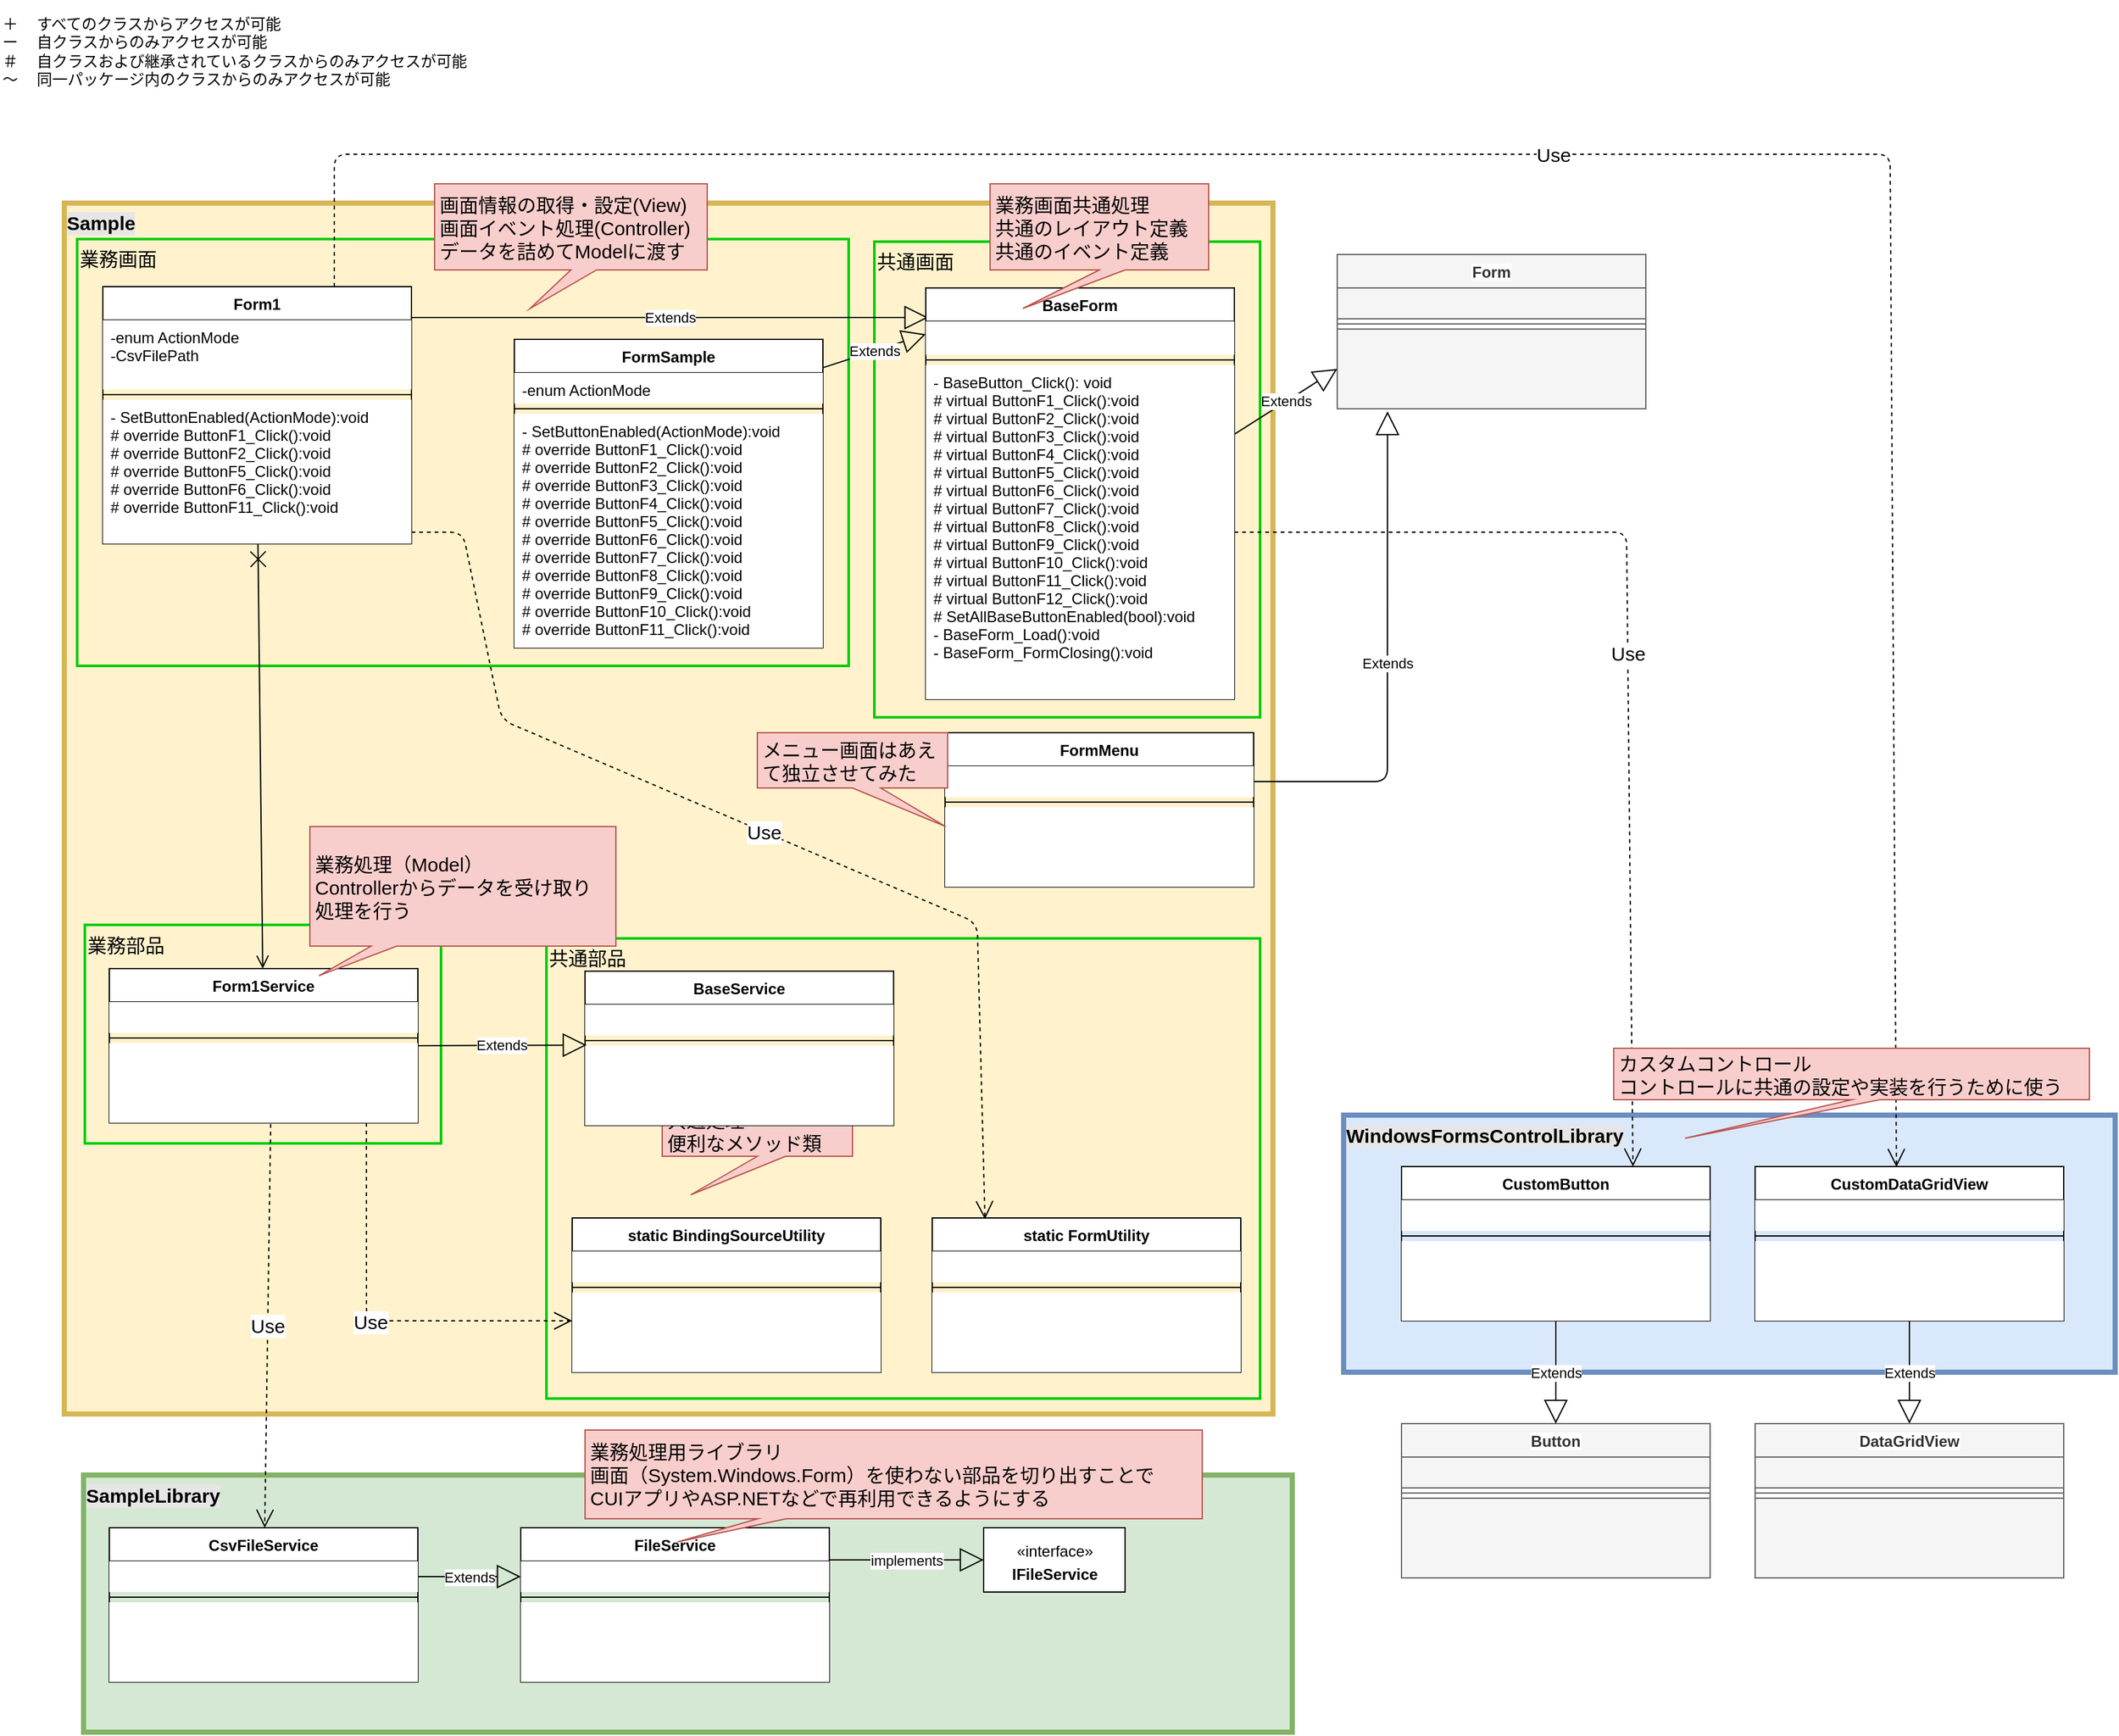 <mxfile version="11.0.7" type="device"><diagram id="1E1eRUIkkSYhxJ4DCFZz" name="Page-1"><mxGraphModel dx="2031" dy="1067" grid="1" gridSize="10" guides="1" tooltips="1" connect="1" arrows="1" fold="1" page="1" pageScale="1" pageWidth="583" pageHeight="827" math="0" shadow="0"><root><mxCell id="0"/><mxCell id="1" parent="0"/><mxCell id="gvAh9MJLnGFlr5p9nQc0-39" value="Sample" style="rounded=0;whiteSpace=wrap;html=1;labelBackgroundColor=#E6E6E6;align=left;fillColor=#fff2cc;strokeColor=#d6b656;verticalAlign=top;strokeWidth=4;fontStyle=1;fontSize=15;" parent="1" vertex="1"><mxGeometry x="50" y="158" width="940" height="942" as="geometry"/></mxCell><mxCell id="gvAh9MJLnGFlr5p9nQc0-68" value="共通部品" style="rounded=0;whiteSpace=wrap;html=1;labelBackgroundColor=none;strokeColor=#00CC00;strokeWidth=2;fillColor=none;fontSize=15;align=left;verticalAlign=top;" parent="1" vertex="1"><mxGeometry x="425" y="730" width="555" height="358" as="geometry"/></mxCell><mxCell id="gvAh9MJLnGFlr5p9nQc0-71" value="業務部品" style="rounded=0;whiteSpace=wrap;html=1;labelBackgroundColor=none;strokeColor=#00CC00;strokeWidth=2;fillColor=none;fontSize=15;align=left;verticalAlign=top;" parent="1" vertex="1"><mxGeometry x="66" y="719.5" width="277" height="170" as="geometry"/></mxCell><mxCell id="gvAh9MJLnGFlr5p9nQc0-69" value="共通画面" style="rounded=0;whiteSpace=wrap;html=1;labelBackgroundColor=none;strokeColor=#00CC00;strokeWidth=2;fillColor=none;fontSize=15;align=left;verticalAlign=top;" parent="1" vertex="1"><mxGeometry x="680" y="188" width="300" height="370" as="geometry"/></mxCell><mxCell id="gvAh9MJLnGFlr5p9nQc0-70" value="業務画面" style="rounded=0;whiteSpace=wrap;html=1;labelBackgroundColor=none;strokeColor=#00CC00;strokeWidth=2;fillColor=none;fontSize=15;align=left;verticalAlign=top;" parent="1" vertex="1"><mxGeometry x="60" y="186" width="600" height="332" as="geometry"/></mxCell><mxCell id="gvAh9MJLnGFlr5p9nQc0-49" value="SampleLibrary" style="rounded=0;whiteSpace=wrap;html=1;labelBackgroundColor=#E6E6E6;align=left;fillColor=#d5e8d4;strokeColor=#82b366;verticalAlign=top;strokeWidth=4;fontStyle=1;fontSize=15;" parent="1" vertex="1"><mxGeometry x="65" y="1147.5" width="940" height="200" as="geometry"/></mxCell><mxCell id="gvAh9MJLnGFlr5p9nQc0-5" value="&lt;div&gt;＋&lt;span style=&quot;white-space: pre&quot;&gt;&#9;&lt;/span&gt;すべてのクラスからアクセスが可能&lt;/div&gt;&lt;div&gt;ー&lt;span style=&quot;white-space: pre&quot;&gt;&#9;&lt;/span&gt;自クラスからのみアクセスが可能&lt;/div&gt;&lt;div&gt;＃&lt;span style=&quot;white-space: pre&quot;&gt;&#9;&lt;/span&gt;自クラスおよび継承されているクラスからのみアクセスが可能&lt;/div&gt;&lt;div&gt;～&lt;span style=&quot;white-space: pre&quot;&gt;&#9;&lt;/span&gt;同一パッケージ内のクラスからのみアクセスが可能&lt;/div&gt;" style="text;html=1;strokeColor=none;fillColor=none;align=left;verticalAlign=middle;whiteSpace=wrap;rounded=0;" parent="1" vertex="1"><mxGeometry width="400" height="80" as="geometry"/></mxCell><mxCell id="gvAh9MJLnGFlr5p9nQc0-6" value="Extends" style="endArrow=block;endSize=16;endFill=0;html=1;entryX=0.008;entryY=0.072;entryDx=0;entryDy=0;entryPerimeter=0;exitX=1;exitY=0.12;exitDx=0;exitDy=0;exitPerimeter=0;" parent="1" source="gvAh9MJLnGFlr5p9nQc0-18" target="gvAh9MJLnGFlr5p9nQc0-14" edge="1"><mxGeometry width="160" relative="1" as="geometry"><mxPoint x="320" y="358" as="sourcePoint"/><mxPoint x="410" y="353" as="targetPoint"/></mxGeometry></mxCell><mxCell id="gvAh9MJLnGFlr5p9nQc0-14" value="BaseForm" style="swimlane;fontStyle=1;align=center;verticalAlign=top;childLayout=stackLayout;horizontal=1;startSize=26;horizontalStack=0;resizeParent=1;resizeParentMax=0;resizeLast=0;collapsible=1;marginBottom=0;" parent="1" vertex="1"><mxGeometry x="720" y="224" width="240" height="320" as="geometry"/></mxCell><mxCell id="gvAh9MJLnGFlr5p9nQc0-15" value="　" style="text;align=left;verticalAlign=top;spacingLeft=4;spacingRight=4;overflow=hidden;rotatable=0;points=[[0,0.5],[1,0.5]];portConstraint=eastwest;fillColor=#ffffff;" parent="gvAh9MJLnGFlr5p9nQc0-14" vertex="1"><mxGeometry y="26" width="240" height="26" as="geometry"/></mxCell><mxCell id="gvAh9MJLnGFlr5p9nQc0-16" value="" style="line;strokeWidth=1;fillColor=none;align=left;verticalAlign=middle;spacingTop=-1;spacingLeft=3;spacingRight=3;rotatable=0;labelPosition=right;points=[];portConstraint=eastwest;" parent="gvAh9MJLnGFlr5p9nQc0-14" vertex="1"><mxGeometry y="52" width="240" height="8" as="geometry"/></mxCell><mxCell id="gvAh9MJLnGFlr5p9nQc0-17" value="- BaseButton_Click(): void&#10;# virtual ButtonF1_Click():void&#10;# virtual ButtonF2_Click():void&#10;# virtual ButtonF3_Click():void&#10;# virtual ButtonF4_Click():void&#10;# virtual ButtonF5_Click():void&#10;# virtual ButtonF6_Click():void&#10;# virtual ButtonF7_Click():void&#10;# virtual ButtonF8_Click():void&#10;# virtual ButtonF9_Click():void&#10;# virtual ButtonF10_Click():void&#10;# virtual ButtonF11_Click():void&#10;# virtual ButtonF12_Click():void&#10;# SetAllBaseButtonEnabled(bool):void&#10;- BaseForm_Load():void&#10;- BaseForm_FormClosing():void" style="text;align=left;verticalAlign=top;spacingLeft=4;spacingRight=4;overflow=hidden;rotatable=0;points=[[0,0.5],[1,0.5]];portConstraint=eastwest;fillColor=#ffffff;" parent="gvAh9MJLnGFlr5p9nQc0-14" vertex="1"><mxGeometry y="60" width="240" height="260" as="geometry"/></mxCell><mxCell id="gvAh9MJLnGFlr5p9nQc0-18" value="Form1" style="swimlane;fontStyle=1;align=center;verticalAlign=top;childLayout=stackLayout;horizontal=1;startSize=26;horizontalStack=0;resizeParent=1;resizeParentMax=0;resizeLast=0;collapsible=1;marginBottom=0;" parent="1" vertex="1"><mxGeometry x="80" y="223" width="240" height="200" as="geometry"/></mxCell><mxCell id="gvAh9MJLnGFlr5p9nQc0-19" value="-enum ActionMode&#10;-CsvFilePath" style="text;align=left;verticalAlign=top;spacingLeft=4;spacingRight=4;overflow=hidden;rotatable=0;points=[[0,0.5],[1,0.5]];portConstraint=eastwest;fillColor=#ffffff;" parent="gvAh9MJLnGFlr5p9nQc0-18" vertex="1"><mxGeometry y="26" width="240" height="54" as="geometry"/></mxCell><mxCell id="gvAh9MJLnGFlr5p9nQc0-20" value="" style="line;strokeWidth=1;fillColor=none;align=left;verticalAlign=middle;spacingTop=-1;spacingLeft=3;spacingRight=3;rotatable=0;labelPosition=right;points=[];portConstraint=eastwest;" parent="gvAh9MJLnGFlr5p9nQc0-18" vertex="1"><mxGeometry y="80" width="240" height="8" as="geometry"/></mxCell><mxCell id="gvAh9MJLnGFlr5p9nQc0-21" value="- SetButtonEnabled(ActionMode):void&#10;# override ButtonF1_Click():void&#10;# override ButtonF2_Click():void&#10;# override ButtonF5_Click():void&#10;# override ButtonF6_Click():void&#10;# override ButtonF11_Click():void&#10;" style="text;align=left;verticalAlign=top;spacingLeft=4;spacingRight=4;overflow=hidden;rotatable=0;points=[[0,0.5],[1,0.5]];portConstraint=eastwest;fillColor=#ffffff;" parent="gvAh9MJLnGFlr5p9nQc0-18" vertex="1"><mxGeometry y="88" width="240" height="112" as="geometry"/></mxCell><mxCell id="gvAh9MJLnGFlr5p9nQc0-22" value="FormSample" style="swimlane;fontStyle=1;align=center;verticalAlign=top;childLayout=stackLayout;horizontal=1;startSize=26;horizontalStack=0;resizeParent=1;resizeParentMax=0;resizeLast=0;collapsible=1;marginBottom=0;" parent="1" vertex="1"><mxGeometry x="400" y="264" width="240" height="240" as="geometry"/></mxCell><mxCell id="gvAh9MJLnGFlr5p9nQc0-23" value="-enum ActionMode" style="text;strokeColor=none;fillColor=#ffffff;align=left;verticalAlign=top;spacingLeft=4;spacingRight=4;overflow=hidden;rotatable=0;points=[[0,0.5],[1,0.5]];portConstraint=eastwest;" parent="gvAh9MJLnGFlr5p9nQc0-22" vertex="1"><mxGeometry y="26" width="240" height="24" as="geometry"/></mxCell><mxCell id="gvAh9MJLnGFlr5p9nQc0-24" value="" style="line;strokeWidth=1;fillColor=none;align=left;verticalAlign=middle;spacingTop=-1;spacingLeft=3;spacingRight=3;rotatable=0;labelPosition=right;points=[];portConstraint=eastwest;" parent="gvAh9MJLnGFlr5p9nQc0-22" vertex="1"><mxGeometry y="50" width="240" height="8" as="geometry"/></mxCell><mxCell id="gvAh9MJLnGFlr5p9nQc0-25" value="- SetButtonEnabled(ActionMode):void&#10;# override ButtonF1_Click():void&#10;# override ButtonF2_Click():void&#10;# override ButtonF3_Click():void&#10;# override ButtonF4_Click():void&#10;# override ButtonF5_Click():void&#10;# override ButtonF6_Click():void&#10;# override ButtonF7_Click():void&#10;# override ButtonF8_Click():void&#10;# override ButtonF9_Click():void&#10;# override ButtonF10_Click():void&#10;# override ButtonF11_Click():void&#10;" style="text;strokeColor=none;fillColor=#ffffff;align=left;verticalAlign=top;spacingLeft=4;spacingRight=4;overflow=hidden;rotatable=0;points=[[0,0.5],[1,0.5]];portConstraint=eastwest;" parent="gvAh9MJLnGFlr5p9nQc0-22" vertex="1"><mxGeometry y="58" width="240" height="182" as="geometry"/></mxCell><mxCell id="gvAh9MJLnGFlr5p9nQc0-26" value="Extends" style="endArrow=block;endSize=16;endFill=0;html=1;exitX=1;exitY=0.092;exitDx=0;exitDy=0;exitPerimeter=0;" parent="1" source="gvAh9MJLnGFlr5p9nQc0-22" edge="1"><mxGeometry width="160" relative="1" as="geometry"><mxPoint x="682" y="260" as="sourcePoint"/><mxPoint x="720" y="260" as="targetPoint"/></mxGeometry></mxCell><mxCell id="gvAh9MJLnGFlr5p9nQc0-27" value="Form" style="swimlane;fontStyle=1;align=center;verticalAlign=top;childLayout=stackLayout;horizontal=1;startSize=26;horizontalStack=0;resizeParent=1;resizeParentMax=0;resizeLast=0;collapsible=1;marginBottom=0;labelBackgroundColor=#ffffff;fillColor=#f5f5f5;strokeColor=#666666;fontColor=#333333;" parent="1" vertex="1"><mxGeometry x="1040" y="198" width="240" height="120" as="geometry"/></mxCell><mxCell id="gvAh9MJLnGFlr5p9nQc0-28" value="　" style="text;strokeColor=#666666;fillColor=#F5F5F5;align=left;verticalAlign=top;spacingLeft=4;spacingRight=4;overflow=hidden;rotatable=0;points=[[0,0.5],[1,0.5]];portConstraint=eastwest;fontColor=#333333;" parent="gvAh9MJLnGFlr5p9nQc0-27" vertex="1"><mxGeometry y="26" width="240" height="24" as="geometry"/></mxCell><mxCell id="gvAh9MJLnGFlr5p9nQc0-29" value="" style="line;strokeWidth=1;fillColor=#F5F5F5;align=left;verticalAlign=middle;spacingTop=-1;spacingLeft=3;spacingRight=3;rotatable=0;labelPosition=right;points=[];portConstraint=eastwest;strokeColor=#666666;fontColor=#333333;" parent="gvAh9MJLnGFlr5p9nQc0-27" vertex="1"><mxGeometry y="50" width="240" height="8" as="geometry"/></mxCell><mxCell id="gvAh9MJLnGFlr5p9nQc0-30" value="　" style="text;strokeColor=#666666;fillColor=#f5f5f5;align=left;verticalAlign=top;spacingLeft=4;spacingRight=4;overflow=hidden;rotatable=0;points=[[0,0.5],[1,0.5]];portConstraint=eastwest;fontColor=#333333;" parent="gvAh9MJLnGFlr5p9nQc0-27" vertex="1"><mxGeometry y="58" width="240" height="62" as="geometry"/></mxCell><mxCell id="gvAh9MJLnGFlr5p9nQc0-31" value="Extends" style="endArrow=block;endSize=16;endFill=0;html=1;entryX=0;entryY=0.5;entryDx=0;entryDy=0;" parent="1" source="gvAh9MJLnGFlr5p9nQc0-17" target="gvAh9MJLnGFlr5p9nQc0-30" edge="1"><mxGeometry width="160" relative="1" as="geometry"><mxPoint x="999" y="341.5" as="sourcePoint"/><mxPoint x="1080.92" y="341.38" as="targetPoint"/></mxGeometry></mxCell><mxCell id="gvAh9MJLnGFlr5p9nQc0-32" value="FormMenu" style="swimlane;fontStyle=1;align=center;verticalAlign=top;childLayout=stackLayout;horizontal=1;startSize=26;horizontalStack=0;resizeParent=1;resizeParentMax=0;resizeLast=0;collapsible=1;marginBottom=0;" parent="1" vertex="1"><mxGeometry x="735" y="570" width="240" height="120" as="geometry"/></mxCell><mxCell id="gvAh9MJLnGFlr5p9nQc0-33" value="　" style="text;strokeColor=none;fillColor=#ffffff;align=left;verticalAlign=top;spacingLeft=4;spacingRight=4;overflow=hidden;rotatable=0;points=[[0,0.5],[1,0.5]];portConstraint=eastwest;" parent="gvAh9MJLnGFlr5p9nQc0-32" vertex="1"><mxGeometry y="26" width="240" height="24" as="geometry"/></mxCell><mxCell id="gvAh9MJLnGFlr5p9nQc0-34" value="" style="line;strokeWidth=1;fillColor=none;align=left;verticalAlign=middle;spacingTop=-1;spacingLeft=3;spacingRight=3;rotatable=0;labelPosition=right;points=[];portConstraint=eastwest;" parent="gvAh9MJLnGFlr5p9nQc0-32" vertex="1"><mxGeometry y="50" width="240" height="8" as="geometry"/></mxCell><mxCell id="gvAh9MJLnGFlr5p9nQc0-35" value="　" style="text;strokeColor=none;fillColor=#ffffff;align=left;verticalAlign=top;spacingLeft=4;spacingRight=4;overflow=hidden;rotatable=0;points=[[0,0.5],[1,0.5]];portConstraint=eastwest;" parent="gvAh9MJLnGFlr5p9nQc0-32" vertex="1"><mxGeometry y="58" width="240" height="62" as="geometry"/></mxCell><mxCell id="gvAh9MJLnGFlr5p9nQc0-36" value="Extends" style="endArrow=block;endSize=16;endFill=0;html=1;entryX=0.163;entryY=1.032;entryDx=0;entryDy=0;exitX=1;exitY=0.5;exitDx=0;exitDy=0;entryPerimeter=0;" parent="1" source="gvAh9MJLnGFlr5p9nQc0-33" target="gvAh9MJLnGFlr5p9nQc0-30" edge="1"><mxGeometry width="160" relative="1" as="geometry"><mxPoint x="680" y="518.4" as="sourcePoint"/><mxPoint x="760" y="478" as="targetPoint"/><Array as="points"><mxPoint x="1079" y="608"/></Array></mxGeometry></mxCell><mxCell id="gvAh9MJLnGFlr5p9nQc0-40" value="Form1Service" style="swimlane;fontStyle=1;align=center;verticalAlign=top;childLayout=stackLayout;horizontal=1;startSize=26;horizontalStack=0;resizeParent=1;resizeParentMax=0;resizeLast=0;collapsible=1;marginBottom=0;" parent="1" vertex="1"><mxGeometry x="85" y="753.5" width="240" height="120" as="geometry"/></mxCell><mxCell id="gvAh9MJLnGFlr5p9nQc0-41" value="　" style="text;strokeColor=none;fillColor=#ffffff;align=left;verticalAlign=top;spacingLeft=4;spacingRight=4;overflow=hidden;rotatable=0;points=[[0,0.5],[1,0.5]];portConstraint=eastwest;" parent="gvAh9MJLnGFlr5p9nQc0-40" vertex="1"><mxGeometry y="26" width="240" height="24" as="geometry"/></mxCell><mxCell id="gvAh9MJLnGFlr5p9nQc0-42" value="" style="line;strokeWidth=1;fillColor=none;align=left;verticalAlign=middle;spacingTop=-1;spacingLeft=3;spacingRight=3;rotatable=0;labelPosition=right;points=[];portConstraint=eastwest;" parent="gvAh9MJLnGFlr5p9nQc0-40" vertex="1"><mxGeometry y="50" width="240" height="8" as="geometry"/></mxCell><mxCell id="gvAh9MJLnGFlr5p9nQc0-43" value="　" style="text;strokeColor=none;fillColor=#ffffff;align=left;verticalAlign=top;spacingLeft=4;spacingRight=4;overflow=hidden;rotatable=0;points=[[0,0.5],[1,0.5]];portConstraint=eastwest;" parent="gvAh9MJLnGFlr5p9nQc0-40" vertex="1"><mxGeometry y="58" width="240" height="62" as="geometry"/></mxCell><mxCell id="gvAh9MJLnGFlr5p9nQc0-44" value="CsvFileService" style="swimlane;fontStyle=1;align=center;verticalAlign=top;childLayout=stackLayout;horizontal=1;startSize=26;horizontalStack=0;resizeParent=1;resizeParentMax=0;resizeLast=0;collapsible=1;marginBottom=0;" parent="1" vertex="1"><mxGeometry x="85" y="1188.5" width="240" height="120" as="geometry"/></mxCell><mxCell id="gvAh9MJLnGFlr5p9nQc0-45" value="　" style="text;strokeColor=none;fillColor=#ffffff;align=left;verticalAlign=top;spacingLeft=4;spacingRight=4;overflow=hidden;rotatable=0;points=[[0,0.5],[1,0.5]];portConstraint=eastwest;" parent="gvAh9MJLnGFlr5p9nQc0-44" vertex="1"><mxGeometry y="26" width="240" height="24" as="geometry"/></mxCell><mxCell id="gvAh9MJLnGFlr5p9nQc0-46" value="" style="line;strokeWidth=1;fillColor=none;align=left;verticalAlign=middle;spacingTop=-1;spacingLeft=3;spacingRight=3;rotatable=0;labelPosition=right;points=[];portConstraint=eastwest;" parent="gvAh9MJLnGFlr5p9nQc0-44" vertex="1"><mxGeometry y="50" width="240" height="8" as="geometry"/></mxCell><mxCell id="gvAh9MJLnGFlr5p9nQc0-47" value="　" style="text;strokeColor=none;fillColor=#ffffff;align=left;verticalAlign=top;spacingLeft=4;spacingRight=4;overflow=hidden;rotatable=0;points=[[0,0.5],[1,0.5]];portConstraint=eastwest;" parent="gvAh9MJLnGFlr5p9nQc0-44" vertex="1"><mxGeometry y="58" width="240" height="62" as="geometry"/></mxCell><mxCell id="gvAh9MJLnGFlr5p9nQc0-48" value="Extends" style="endArrow=block;endSize=16;endFill=0;html=1;exitX=1;exitY=0.5;exitDx=0;exitDy=0;entryX=0.005;entryY=0.938;entryDx=0;entryDy=0;entryPerimeter=0;" parent="1" source="gvAh9MJLnGFlr5p9nQc0-40" target="2vbtWti4U7Y8Kh3By4uU-3" edge="1"><mxGeometry width="160" relative="1" as="geometry"><mxPoint x="155" y="857.5" as="sourcePoint"/><mxPoint x="556.92" y="858.38" as="targetPoint"/></mxGeometry></mxCell><mxCell id="gvAh9MJLnGFlr5p9nQc0-50" value="" style="endArrow=open;startArrow=cross;endFill=0;startFill=0;endSize=8;startSize=10;html=1;fontSize=15;" parent="1" source="gvAh9MJLnGFlr5p9nQc0-21" target="gvAh9MJLnGFlr5p9nQc0-40" edge="1"><mxGeometry width="160" relative="1" as="geometry"><mxPoint x="251" y="628" as="sourcePoint"/><mxPoint x="411" y="628" as="targetPoint"/></mxGeometry></mxCell><mxCell id="gvAh9MJLnGFlr5p9nQc0-56" value="static BindingSourceUtility" style="swimlane;fontStyle=1;align=center;verticalAlign=top;childLayout=stackLayout;horizontal=1;startSize=26;horizontalStack=0;resizeParent=1;resizeParentMax=0;resizeLast=0;collapsible=1;marginBottom=0;" parent="1" vertex="1"><mxGeometry x="445" y="947.5" width="240" height="120" as="geometry"/></mxCell><mxCell id="gvAh9MJLnGFlr5p9nQc0-57" value="　" style="text;strokeColor=none;fillColor=#ffffff;align=left;verticalAlign=top;spacingLeft=4;spacingRight=4;overflow=hidden;rotatable=0;points=[[0,0.5],[1,0.5]];portConstraint=eastwest;" parent="gvAh9MJLnGFlr5p9nQc0-56" vertex="1"><mxGeometry y="26" width="240" height="24" as="geometry"/></mxCell><mxCell id="gvAh9MJLnGFlr5p9nQc0-58" value="" style="line;strokeWidth=1;fillColor=none;align=left;verticalAlign=middle;spacingTop=-1;spacingLeft=3;spacingRight=3;rotatable=0;labelPosition=right;points=[];portConstraint=eastwest;" parent="gvAh9MJLnGFlr5p9nQc0-56" vertex="1"><mxGeometry y="50" width="240" height="8" as="geometry"/></mxCell><mxCell id="gvAh9MJLnGFlr5p9nQc0-59" value="　" style="text;strokeColor=none;fillColor=#ffffff;align=left;verticalAlign=top;spacingLeft=4;spacingRight=4;overflow=hidden;rotatable=0;points=[[0,0.5],[1,0.5]];portConstraint=eastwest;" parent="gvAh9MJLnGFlr5p9nQc0-56" vertex="1"><mxGeometry y="58" width="240" height="62" as="geometry"/></mxCell><mxCell id="gvAh9MJLnGFlr5p9nQc0-60" value="static FormUtility" style="swimlane;fontStyle=1;align=center;verticalAlign=top;childLayout=stackLayout;horizontal=1;startSize=26;horizontalStack=0;resizeParent=1;resizeParentMax=0;resizeLast=0;collapsible=1;marginBottom=0;" parent="1" vertex="1"><mxGeometry x="725" y="947.5" width="240" height="120" as="geometry"/></mxCell><mxCell id="gvAh9MJLnGFlr5p9nQc0-61" value="　" style="text;strokeColor=none;fillColor=#ffffff;align=left;verticalAlign=top;spacingLeft=4;spacingRight=4;overflow=hidden;rotatable=0;points=[[0,0.5],[1,0.5]];portConstraint=eastwest;" parent="gvAh9MJLnGFlr5p9nQc0-60" vertex="1"><mxGeometry y="26" width="240" height="24" as="geometry"/></mxCell><mxCell id="gvAh9MJLnGFlr5p9nQc0-62" value="" style="line;strokeWidth=1;fillColor=none;align=left;verticalAlign=middle;spacingTop=-1;spacingLeft=3;spacingRight=3;rotatable=0;labelPosition=right;points=[];portConstraint=eastwest;" parent="gvAh9MJLnGFlr5p9nQc0-60" vertex="1"><mxGeometry y="50" width="240" height="8" as="geometry"/></mxCell><mxCell id="gvAh9MJLnGFlr5p9nQc0-63" value="　" style="text;strokeColor=none;fillColor=#ffffff;align=left;verticalAlign=top;spacingLeft=4;spacingRight=4;overflow=hidden;rotatable=0;points=[[0,0.5],[1,0.5]];portConstraint=eastwest;" parent="gvAh9MJLnGFlr5p9nQc0-60" vertex="1"><mxGeometry y="58" width="240" height="62" as="geometry"/></mxCell><mxCell id="gvAh9MJLnGFlr5p9nQc0-64" value="Use" style="endArrow=open;endSize=12;dashed=1;html=1;fontSize=15;entryX=0;entryY=0.5;entryDx=0;entryDy=0;exitX=0.833;exitY=1;exitDx=0;exitDy=0;exitPerimeter=0;" parent="1" source="gvAh9MJLnGFlr5p9nQc0-43" edge="1"><mxGeometry width="160" relative="1" as="geometry"><mxPoint x="285" y="829.5" as="sourcePoint"/><mxPoint x="445" y="1027.5" as="targetPoint"/><Array as="points"><mxPoint x="285" y="1027.5"/></Array></mxGeometry></mxCell><mxCell id="gvAh9MJLnGFlr5p9nQc0-65" value="Use" style="endArrow=open;endSize=12;dashed=1;html=1;fontSize=15;exitX=1;exitY=0.92;exitDx=0;exitDy=0;entryX=0.171;entryY=0.008;entryDx=0;entryDy=0;exitPerimeter=0;entryPerimeter=0;" parent="1" source="gvAh9MJLnGFlr5p9nQc0-21" target="gvAh9MJLnGFlr5p9nQc0-60" edge="1"><mxGeometry width="160" relative="1" as="geometry"><mxPoint x="330" y="575" as="sourcePoint"/><mxPoint x="450" y="817" as="targetPoint"/><Array as="points"><mxPoint x="360" y="414"/><mxPoint x="390" y="560"/><mxPoint x="760" y="718"/></Array></mxGeometry></mxCell><mxCell id="gvAh9MJLnGFlr5p9nQc0-72" value="FileService" style="swimlane;fontStyle=1;align=center;verticalAlign=top;childLayout=stackLayout;horizontal=1;startSize=26;horizontalStack=0;resizeParent=1;resizeParentMax=0;resizeLast=0;collapsible=1;marginBottom=0;" parent="1" vertex="1"><mxGeometry x="405" y="1188.5" width="240" height="120" as="geometry"/></mxCell><mxCell id="gvAh9MJLnGFlr5p9nQc0-73" value="　" style="text;strokeColor=none;fillColor=#ffffff;align=left;verticalAlign=top;spacingLeft=4;spacingRight=4;overflow=hidden;rotatable=0;points=[[0,0.5],[1,0.5]];portConstraint=eastwest;" parent="gvAh9MJLnGFlr5p9nQc0-72" vertex="1"><mxGeometry y="26" width="240" height="24" as="geometry"/></mxCell><mxCell id="gvAh9MJLnGFlr5p9nQc0-74" value="" style="line;strokeWidth=1;fillColor=none;align=left;verticalAlign=middle;spacingTop=-1;spacingLeft=3;spacingRight=3;rotatable=0;labelPosition=right;points=[];portConstraint=eastwest;" parent="gvAh9MJLnGFlr5p9nQc0-72" vertex="1"><mxGeometry y="50" width="240" height="8" as="geometry"/></mxCell><mxCell id="gvAh9MJLnGFlr5p9nQc0-75" value="　" style="text;strokeColor=none;fillColor=#ffffff;align=left;verticalAlign=top;spacingLeft=4;spacingRight=4;overflow=hidden;rotatable=0;points=[[0,0.5],[1,0.5]];portConstraint=eastwest;" parent="gvAh9MJLnGFlr5p9nQc0-72" vertex="1"><mxGeometry y="58" width="240" height="62" as="geometry"/></mxCell><mxCell id="gvAh9MJLnGFlr5p9nQc0-76" value="Extends" style="endArrow=block;endSize=16;endFill=0;html=1;exitX=1;exitY=0.5;exitDx=0;exitDy=0;entryX=0;entryY=0.5;entryDx=0;entryDy=0;" parent="1" source="gvAh9MJLnGFlr5p9nQc0-45" target="gvAh9MJLnGFlr5p9nQc0-73" edge="1"><mxGeometry width="160" relative="1" as="geometry"><mxPoint x="375" y="1137.5" as="sourcePoint"/><mxPoint x="375" y="1458.5" as="targetPoint"/></mxGeometry></mxCell><mxCell id="gvAh9MJLnGFlr5p9nQc0-77" value="&lt;font style=&quot;font-size: 12px&quot;&gt;«interface»&lt;br&gt;&lt;b&gt;IFileService&lt;/b&gt;&lt;/font&gt;" style="html=1;labelBackgroundColor=none;strokeWidth=1;fontSize=15;align=center;" parent="1" vertex="1"><mxGeometry x="765" y="1188.5" width="110" height="50" as="geometry"/></mxCell><mxCell id="gvAh9MJLnGFlr5p9nQc0-78" value="implements" style="endArrow=block;endSize=16;endFill=0;html=1;" parent="1" target="gvAh9MJLnGFlr5p9nQc0-77" edge="1"><mxGeometry width="160" relative="1" as="geometry"><mxPoint x="645" y="1213.5" as="sourcePoint"/><mxPoint x="725" y="1218.5" as="targetPoint"/></mxGeometry></mxCell><mxCell id="gvAh9MJLnGFlr5p9nQc0-79" value="WindowsFormsControlLibrary" style="rounded=0;whiteSpace=wrap;html=1;labelBackgroundColor=#E6E6E6;align=left;fillColor=#dae8fc;strokeColor=#6c8ebf;verticalAlign=top;strokeWidth=4;fontStyle=1;fontSize=15;" parent="1" vertex="1"><mxGeometry x="1045" y="867.5" width="600" height="200" as="geometry"/></mxCell><mxCell id="gvAh9MJLnGFlr5p9nQc0-81" value="CustomButton" style="swimlane;fontStyle=1;align=center;verticalAlign=top;childLayout=stackLayout;horizontal=1;startSize=26;horizontalStack=0;resizeParent=1;resizeParentMax=0;resizeLast=0;collapsible=1;marginBottom=0;" parent="1" vertex="1"><mxGeometry x="1090" y="907.5" width="240" height="120" as="geometry"/></mxCell><mxCell id="gvAh9MJLnGFlr5p9nQc0-82" value="　" style="text;strokeColor=none;fillColor=#ffffff;align=left;verticalAlign=top;spacingLeft=4;spacingRight=4;overflow=hidden;rotatable=0;points=[[0,0.5],[1,0.5]];portConstraint=eastwest;" parent="gvAh9MJLnGFlr5p9nQc0-81" vertex="1"><mxGeometry y="26" width="240" height="24" as="geometry"/></mxCell><mxCell id="gvAh9MJLnGFlr5p9nQc0-83" value="" style="line;strokeWidth=1;fillColor=none;align=left;verticalAlign=middle;spacingTop=-1;spacingLeft=3;spacingRight=3;rotatable=0;labelPosition=right;points=[];portConstraint=eastwest;" parent="gvAh9MJLnGFlr5p9nQc0-81" vertex="1"><mxGeometry y="50" width="240" height="8" as="geometry"/></mxCell><mxCell id="gvAh9MJLnGFlr5p9nQc0-84" value="　" style="text;strokeColor=none;fillColor=#ffffff;align=left;verticalAlign=top;spacingLeft=4;spacingRight=4;overflow=hidden;rotatable=0;points=[[0,0.5],[1,0.5]];portConstraint=eastwest;" parent="gvAh9MJLnGFlr5p9nQc0-81" vertex="1"><mxGeometry y="58" width="240" height="62" as="geometry"/></mxCell><mxCell id="gvAh9MJLnGFlr5p9nQc0-85" value="Button" style="swimlane;fontStyle=1;align=center;verticalAlign=top;childLayout=stackLayout;horizontal=1;startSize=26;horizontalStack=0;resizeParent=1;resizeParentMax=0;resizeLast=0;collapsible=1;marginBottom=0;labelBackgroundColor=#ffffff;fillColor=#f5f5f5;strokeColor=#666666;fontColor=#333333;" parent="1" vertex="1"><mxGeometry x="1090" y="1107.5" width="240" height="120" as="geometry"/></mxCell><mxCell id="gvAh9MJLnGFlr5p9nQc0-86" value="　" style="text;strokeColor=#666666;fillColor=#F5F5F5;align=left;verticalAlign=top;spacingLeft=4;spacingRight=4;overflow=hidden;rotatable=0;points=[[0,0.5],[1,0.5]];portConstraint=eastwest;fontColor=#333333;" parent="gvAh9MJLnGFlr5p9nQc0-85" vertex="1"><mxGeometry y="26" width="240" height="24" as="geometry"/></mxCell><mxCell id="gvAh9MJLnGFlr5p9nQc0-87" value="" style="line;strokeWidth=1;fillColor=#F5F5F5;align=left;verticalAlign=middle;spacingTop=-1;spacingLeft=3;spacingRight=3;rotatable=0;labelPosition=right;points=[];portConstraint=eastwest;strokeColor=#666666;fontColor=#333333;" parent="gvAh9MJLnGFlr5p9nQc0-85" vertex="1"><mxGeometry y="50" width="240" height="8" as="geometry"/></mxCell><mxCell id="gvAh9MJLnGFlr5p9nQc0-88" value="　" style="text;strokeColor=#666666;fillColor=#f5f5f5;align=left;verticalAlign=top;spacingLeft=4;spacingRight=4;overflow=hidden;rotatable=0;points=[[0,0.5],[1,0.5]];portConstraint=eastwest;fontColor=#333333;" parent="gvAh9MJLnGFlr5p9nQc0-85" vertex="1"><mxGeometry y="58" width="240" height="62" as="geometry"/></mxCell><mxCell id="gvAh9MJLnGFlr5p9nQc0-90" value="Extends" style="endArrow=block;endSize=16;endFill=0;html=1;entryX=0.5;entryY=0;entryDx=0;entryDy=0;" parent="1" target="gvAh9MJLnGFlr5p9nQc0-91" edge="1" source="gvAh9MJLnGFlr5p9nQc0-98"><mxGeometry width="160" relative="1" as="geometry"><mxPoint x="1470" y="1027.5" as="sourcePoint"/><mxPoint x="1470" y="1107.5" as="targetPoint"/></mxGeometry></mxCell><mxCell id="gvAh9MJLnGFlr5p9nQc0-91" value="DataGridView" style="swimlane;fontStyle=1;align=center;verticalAlign=top;childLayout=stackLayout;horizontal=1;startSize=26;horizontalStack=0;resizeParent=1;resizeParentMax=0;resizeLast=0;collapsible=1;marginBottom=0;labelBackgroundColor=#ffffff;fillColor=#f5f5f5;strokeColor=#666666;fontColor=#333333;" parent="1" vertex="1"><mxGeometry x="1365" y="1107.5" width="240" height="120" as="geometry"/></mxCell><mxCell id="gvAh9MJLnGFlr5p9nQc0-92" value="　" style="text;strokeColor=#666666;fillColor=#F5F5F5;align=left;verticalAlign=top;spacingLeft=4;spacingRight=4;overflow=hidden;rotatable=0;points=[[0,0.5],[1,0.5]];portConstraint=eastwest;fontColor=#333333;" parent="gvAh9MJLnGFlr5p9nQc0-91" vertex="1"><mxGeometry y="26" width="240" height="24" as="geometry"/></mxCell><mxCell id="gvAh9MJLnGFlr5p9nQc0-93" value="" style="line;strokeWidth=1;fillColor=#F5F5F5;align=left;verticalAlign=middle;spacingTop=-1;spacingLeft=3;spacingRight=3;rotatable=0;labelPosition=right;points=[];portConstraint=eastwest;strokeColor=#666666;fontColor=#333333;" parent="gvAh9MJLnGFlr5p9nQc0-91" vertex="1"><mxGeometry y="50" width="240" height="8" as="geometry"/></mxCell><mxCell id="gvAh9MJLnGFlr5p9nQc0-94" value="　" style="text;strokeColor=#666666;fillColor=#f5f5f5;align=left;verticalAlign=top;spacingLeft=4;spacingRight=4;overflow=hidden;rotatable=0;points=[[0,0.5],[1,0.5]];portConstraint=eastwest;fontColor=#333333;" parent="gvAh9MJLnGFlr5p9nQc0-91" vertex="1"><mxGeometry y="58" width="240" height="62" as="geometry"/></mxCell><mxCell id="gvAh9MJLnGFlr5p9nQc0-95" value="CustomDataGridView" style="swimlane;fontStyle=1;align=center;verticalAlign=top;childLayout=stackLayout;horizontal=1;startSize=26;horizontalStack=0;resizeParent=1;resizeParentMax=0;resizeLast=0;collapsible=1;marginBottom=0;" parent="1" vertex="1"><mxGeometry x="1365" y="907.5" width="240" height="120" as="geometry"/></mxCell><mxCell id="gvAh9MJLnGFlr5p9nQc0-96" value="　" style="text;strokeColor=none;fillColor=#ffffff;align=left;verticalAlign=top;spacingLeft=4;spacingRight=4;overflow=hidden;rotatable=0;points=[[0,0.5],[1,0.5]];portConstraint=eastwest;" parent="gvAh9MJLnGFlr5p9nQc0-95" vertex="1"><mxGeometry y="26" width="240" height="24" as="geometry"/></mxCell><mxCell id="gvAh9MJLnGFlr5p9nQc0-97" value="" style="line;strokeWidth=1;fillColor=none;align=left;verticalAlign=middle;spacingTop=-1;spacingLeft=3;spacingRight=3;rotatable=0;labelPosition=right;points=[];portConstraint=eastwest;" parent="gvAh9MJLnGFlr5p9nQc0-95" vertex="1"><mxGeometry y="50" width="240" height="8" as="geometry"/></mxCell><mxCell id="gvAh9MJLnGFlr5p9nQc0-98" value="　" style="text;strokeColor=none;fillColor=#ffffff;align=left;verticalAlign=top;spacingLeft=4;spacingRight=4;overflow=hidden;rotatable=0;points=[[0,0.5],[1,0.5]];portConstraint=eastwest;" parent="gvAh9MJLnGFlr5p9nQc0-95" vertex="1"><mxGeometry y="58" width="240" height="62" as="geometry"/></mxCell><mxCell id="gvAh9MJLnGFlr5p9nQc0-99" value="Use" style="endArrow=open;endSize=12;dashed=1;html=1;fontSize=15;entryX=0.75;entryY=0;entryDx=0;entryDy=0;exitX=1;exitY=0.5;exitDx=0;exitDy=0;" parent="1" source="gvAh9MJLnGFlr5p9nQc0-17" target="gvAh9MJLnGFlr5p9nQc0-81" edge="1"><mxGeometry width="160" relative="1" as="geometry"><mxPoint x="1359.92" y="373" as="sourcePoint"/><mxPoint x="1520" y="533" as="targetPoint"/><Array as="points"><mxPoint x="1265" y="414"/></Array></mxGeometry></mxCell><mxCell id="gvAh9MJLnGFlr5p9nQc0-100" value="Use" style="endArrow=open;endSize=12;dashed=1;html=1;fontSize=15;entryX=0.458;entryY=0.003;entryDx=0;entryDy=0;exitX=0.75;exitY=0;exitDx=0;exitDy=0;entryPerimeter=0;" parent="1" source="gvAh9MJLnGFlr5p9nQc0-18" target="gvAh9MJLnGFlr5p9nQc0-95" edge="1"><mxGeometry width="160" relative="1" as="geometry"><mxPoint x="970" y="424" as="sourcePoint"/><mxPoint x="1275" y="728" as="targetPoint"/><Array as="points"><mxPoint x="260" y="120"/><mxPoint x="1470" y="120"/></Array></mxGeometry></mxCell><mxCell id="gvAh9MJLnGFlr5p9nQc0-101" value="画面情報の取得・設定(View)&lt;br&gt;画面イベント処理(Controller)&lt;br&gt;データを詰めてModelに渡す" style="shape=callout;whiteSpace=wrap;html=1;perimeter=calloutPerimeter;labelBackgroundColor=none;strokeColor=#b85450;strokeWidth=1;fillColor=#f8cecc;fontSize=15;align=left;spacingLeft=2;position2=0.35;" parent="1" vertex="1"><mxGeometry x="338" y="143" width="212" height="97" as="geometry"/></mxCell><mxCell id="gvAh9MJLnGFlr5p9nQc0-102" value="業務処理（Model）&lt;br&gt;Controllerからデータを受け取り&lt;br&gt;処理を行う" style="shape=callout;whiteSpace=wrap;html=1;perimeter=calloutPerimeter;labelBackgroundColor=none;strokeColor=#b85450;strokeWidth=1;fillColor=#f8cecc;fontSize=15;align=left;spacingLeft=2;position2=0.03;size=23;position=0.2;" parent="1" vertex="1"><mxGeometry x="241" y="643" width="238" height="116" as="geometry"/></mxCell><mxCell id="gvAh9MJLnGFlr5p9nQc0-104" value="業務画面共通処理&lt;br&gt;共通のレイアウト定義&lt;br&gt;共通のイベント定義" style="shape=callout;whiteSpace=wrap;html=1;perimeter=calloutPerimeter;labelBackgroundColor=none;strokeColor=#b85450;strokeWidth=1;fillColor=#f8cecc;fontSize=15;align=left;spacingLeft=2;position2=0.15;" parent="1" vertex="1"><mxGeometry x="770" y="143" width="170" height="97" as="geometry"/></mxCell><mxCell id="gvAh9MJLnGFlr5p9nQc0-105" value="共通処理&lt;br&gt;便利なメソッド類" style="shape=callout;whiteSpace=wrap;html=1;perimeter=calloutPerimeter;labelBackgroundColor=none;strokeColor=#b85450;strokeWidth=1;fillColor=#f8cecc;fontSize=15;align=left;spacingLeft=2;position2=0.15;base=22;" parent="1" vertex="1"><mxGeometry x="515" y="859.5" width="148" height="70" as="geometry"/></mxCell><mxCell id="gvAh9MJLnGFlr5p9nQc0-107" value="メニュー画面はあえて独立させてみた" style="shape=callout;whiteSpace=wrap;html=1;perimeter=calloutPerimeter;labelBackgroundColor=none;strokeColor=#b85450;strokeWidth=1;fillColor=#f8cecc;fontSize=15;align=left;spacingLeft=2;position2=0.99;base=22;" parent="1" vertex="1"><mxGeometry x="589" y="570" width="148" height="73" as="geometry"/></mxCell><mxCell id="gvAh9MJLnGFlr5p9nQc0-108" value="カスタムコントロール&lt;br&gt;コントロールに共通の設定や実装を行うために使う" style="shape=callout;whiteSpace=wrap;html=1;perimeter=calloutPerimeter;labelBackgroundColor=none;strokeColor=#b85450;strokeWidth=1;fillColor=#f8cecc;fontSize=15;align=left;spacingLeft=2;position2=0.15;base=22;" parent="1" vertex="1"><mxGeometry x="1255" y="815.5" width="370" height="70" as="geometry"/></mxCell><mxCell id="gvAh9MJLnGFlr5p9nQc0-109" value="業務処理用ライブラリ&lt;br&gt;画面（System.Windows.Form）を使わない部品を切り出すことで&lt;br&gt;CUIアプリやASP.NETなどで再利用できるようにする" style="shape=callout;whiteSpace=wrap;html=1;perimeter=calloutPerimeter;labelBackgroundColor=none;strokeColor=#b85450;strokeWidth=1;fillColor=#f8cecc;fontSize=15;align=left;spacingLeft=2;position2=0.15;base=22;size=18;position=0.28;" parent="1" vertex="1"><mxGeometry x="455" y="1112.5" width="480" height="87" as="geometry"/></mxCell><mxCell id="2vbtWti4U7Y8Kh3By4uU-1" value="BaseService" style="swimlane;fontStyle=1;align=center;verticalAlign=top;childLayout=stackLayout;horizontal=1;startSize=26;horizontalStack=0;resizeParent=1;resizeParentMax=0;resizeLast=0;collapsible=1;marginBottom=0;" vertex="1" parent="1"><mxGeometry x="455" y="755.5" width="240" height="120" as="geometry"/></mxCell><mxCell id="2vbtWti4U7Y8Kh3By4uU-2" value="　" style="text;strokeColor=none;fillColor=#ffffff;align=left;verticalAlign=top;spacingLeft=4;spacingRight=4;overflow=hidden;rotatable=0;points=[[0,0.5],[1,0.5]];portConstraint=eastwest;" vertex="1" parent="2vbtWti4U7Y8Kh3By4uU-1"><mxGeometry y="26" width="240" height="24" as="geometry"/></mxCell><mxCell id="2vbtWti4U7Y8Kh3By4uU-3" value="" style="line;strokeWidth=1;fillColor=none;align=left;verticalAlign=middle;spacingTop=-1;spacingLeft=3;spacingRight=3;rotatable=0;labelPosition=right;points=[];portConstraint=eastwest;" vertex="1" parent="2vbtWti4U7Y8Kh3By4uU-1"><mxGeometry y="50" width="240" height="8" as="geometry"/></mxCell><mxCell id="2vbtWti4U7Y8Kh3By4uU-4" value="　" style="text;strokeColor=none;fillColor=#ffffff;align=left;verticalAlign=top;spacingLeft=4;spacingRight=4;overflow=hidden;rotatable=0;points=[[0,0.5],[1,0.5]];portConstraint=eastwest;" vertex="1" parent="2vbtWti4U7Y8Kh3By4uU-1"><mxGeometry y="58" width="240" height="62" as="geometry"/></mxCell><mxCell id="2vbtWti4U7Y8Kh3By4uU-5" value="Use" style="endArrow=open;endSize=12;dashed=1;html=1;fontSize=15;exitX=0.523;exitY=1.015;exitDx=0;exitDy=0;exitPerimeter=0;" edge="1" parent="1" source="gvAh9MJLnGFlr5p9nQc0-43" target="gvAh9MJLnGFlr5p9nQc0-44"><mxGeometry width="160" relative="1" as="geometry"><mxPoint x="219.92" y="868.5" as="sourcePoint"/><mxPoint x="380" y="1022.5" as="targetPoint"/><Array as="points"/></mxGeometry></mxCell><mxCell id="2vbtWti4U7Y8Kh3By4uU-6" value="Extends" style="endArrow=block;endSize=16;endFill=0;html=1;entryX=0.5;entryY=0;entryDx=0;entryDy=0;exitX=0.5;exitY=1;exitDx=0;exitDy=0;" edge="1" parent="1" source="gvAh9MJLnGFlr5p9nQc0-81" target="gvAh9MJLnGFlr5p9nQc0-85"><mxGeometry width="160" relative="1" as="geometry"><mxPoint x="1200" y="1028" as="sourcePoint"/><mxPoint x="1485" y="1107.5" as="targetPoint"/><Array as="points"/></mxGeometry></mxCell></root></mxGraphModel></diagram></mxfile>